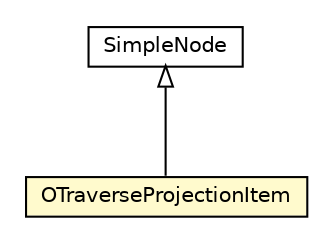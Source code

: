 #!/usr/local/bin/dot
#
# Class diagram 
# Generated by UMLGraph version R5_6-24-gf6e263 (http://www.umlgraph.org/)
#

digraph G {
	edge [fontname="Helvetica",fontsize=10,labelfontname="Helvetica",labelfontsize=10];
	node [fontname="Helvetica",fontsize=10,shape=plaintext];
	nodesep=0.25;
	ranksep=0.5;
	// com.orientechnologies.orient.core.sql.parser.OTraverseProjectionItem
	c7629844 [label=<<table title="com.orientechnologies.orient.core.sql.parser.OTraverseProjectionItem" border="0" cellborder="1" cellspacing="0" cellpadding="2" port="p" bgcolor="lemonChiffon" href="./OTraverseProjectionItem.html">
		<tr><td><table border="0" cellspacing="0" cellpadding="1">
<tr><td align="center" balign="center"> OTraverseProjectionItem </td></tr>
		</table></td></tr>
		</table>>, URL="./OTraverseProjectionItem.html", fontname="Helvetica", fontcolor="black", fontsize=10.0];
	// com.orientechnologies.orient.core.sql.parser.SimpleNode
	c7629863 [label=<<table title="com.orientechnologies.orient.core.sql.parser.SimpleNode" border="0" cellborder="1" cellspacing="0" cellpadding="2" port="p" href="./SimpleNode.html">
		<tr><td><table border="0" cellspacing="0" cellpadding="1">
<tr><td align="center" balign="center"> SimpleNode </td></tr>
		</table></td></tr>
		</table>>, URL="./SimpleNode.html", fontname="Helvetica", fontcolor="black", fontsize=10.0];
	//com.orientechnologies.orient.core.sql.parser.OTraverseProjectionItem extends com.orientechnologies.orient.core.sql.parser.SimpleNode
	c7629863:p -> c7629844:p [dir=back,arrowtail=empty];
}

